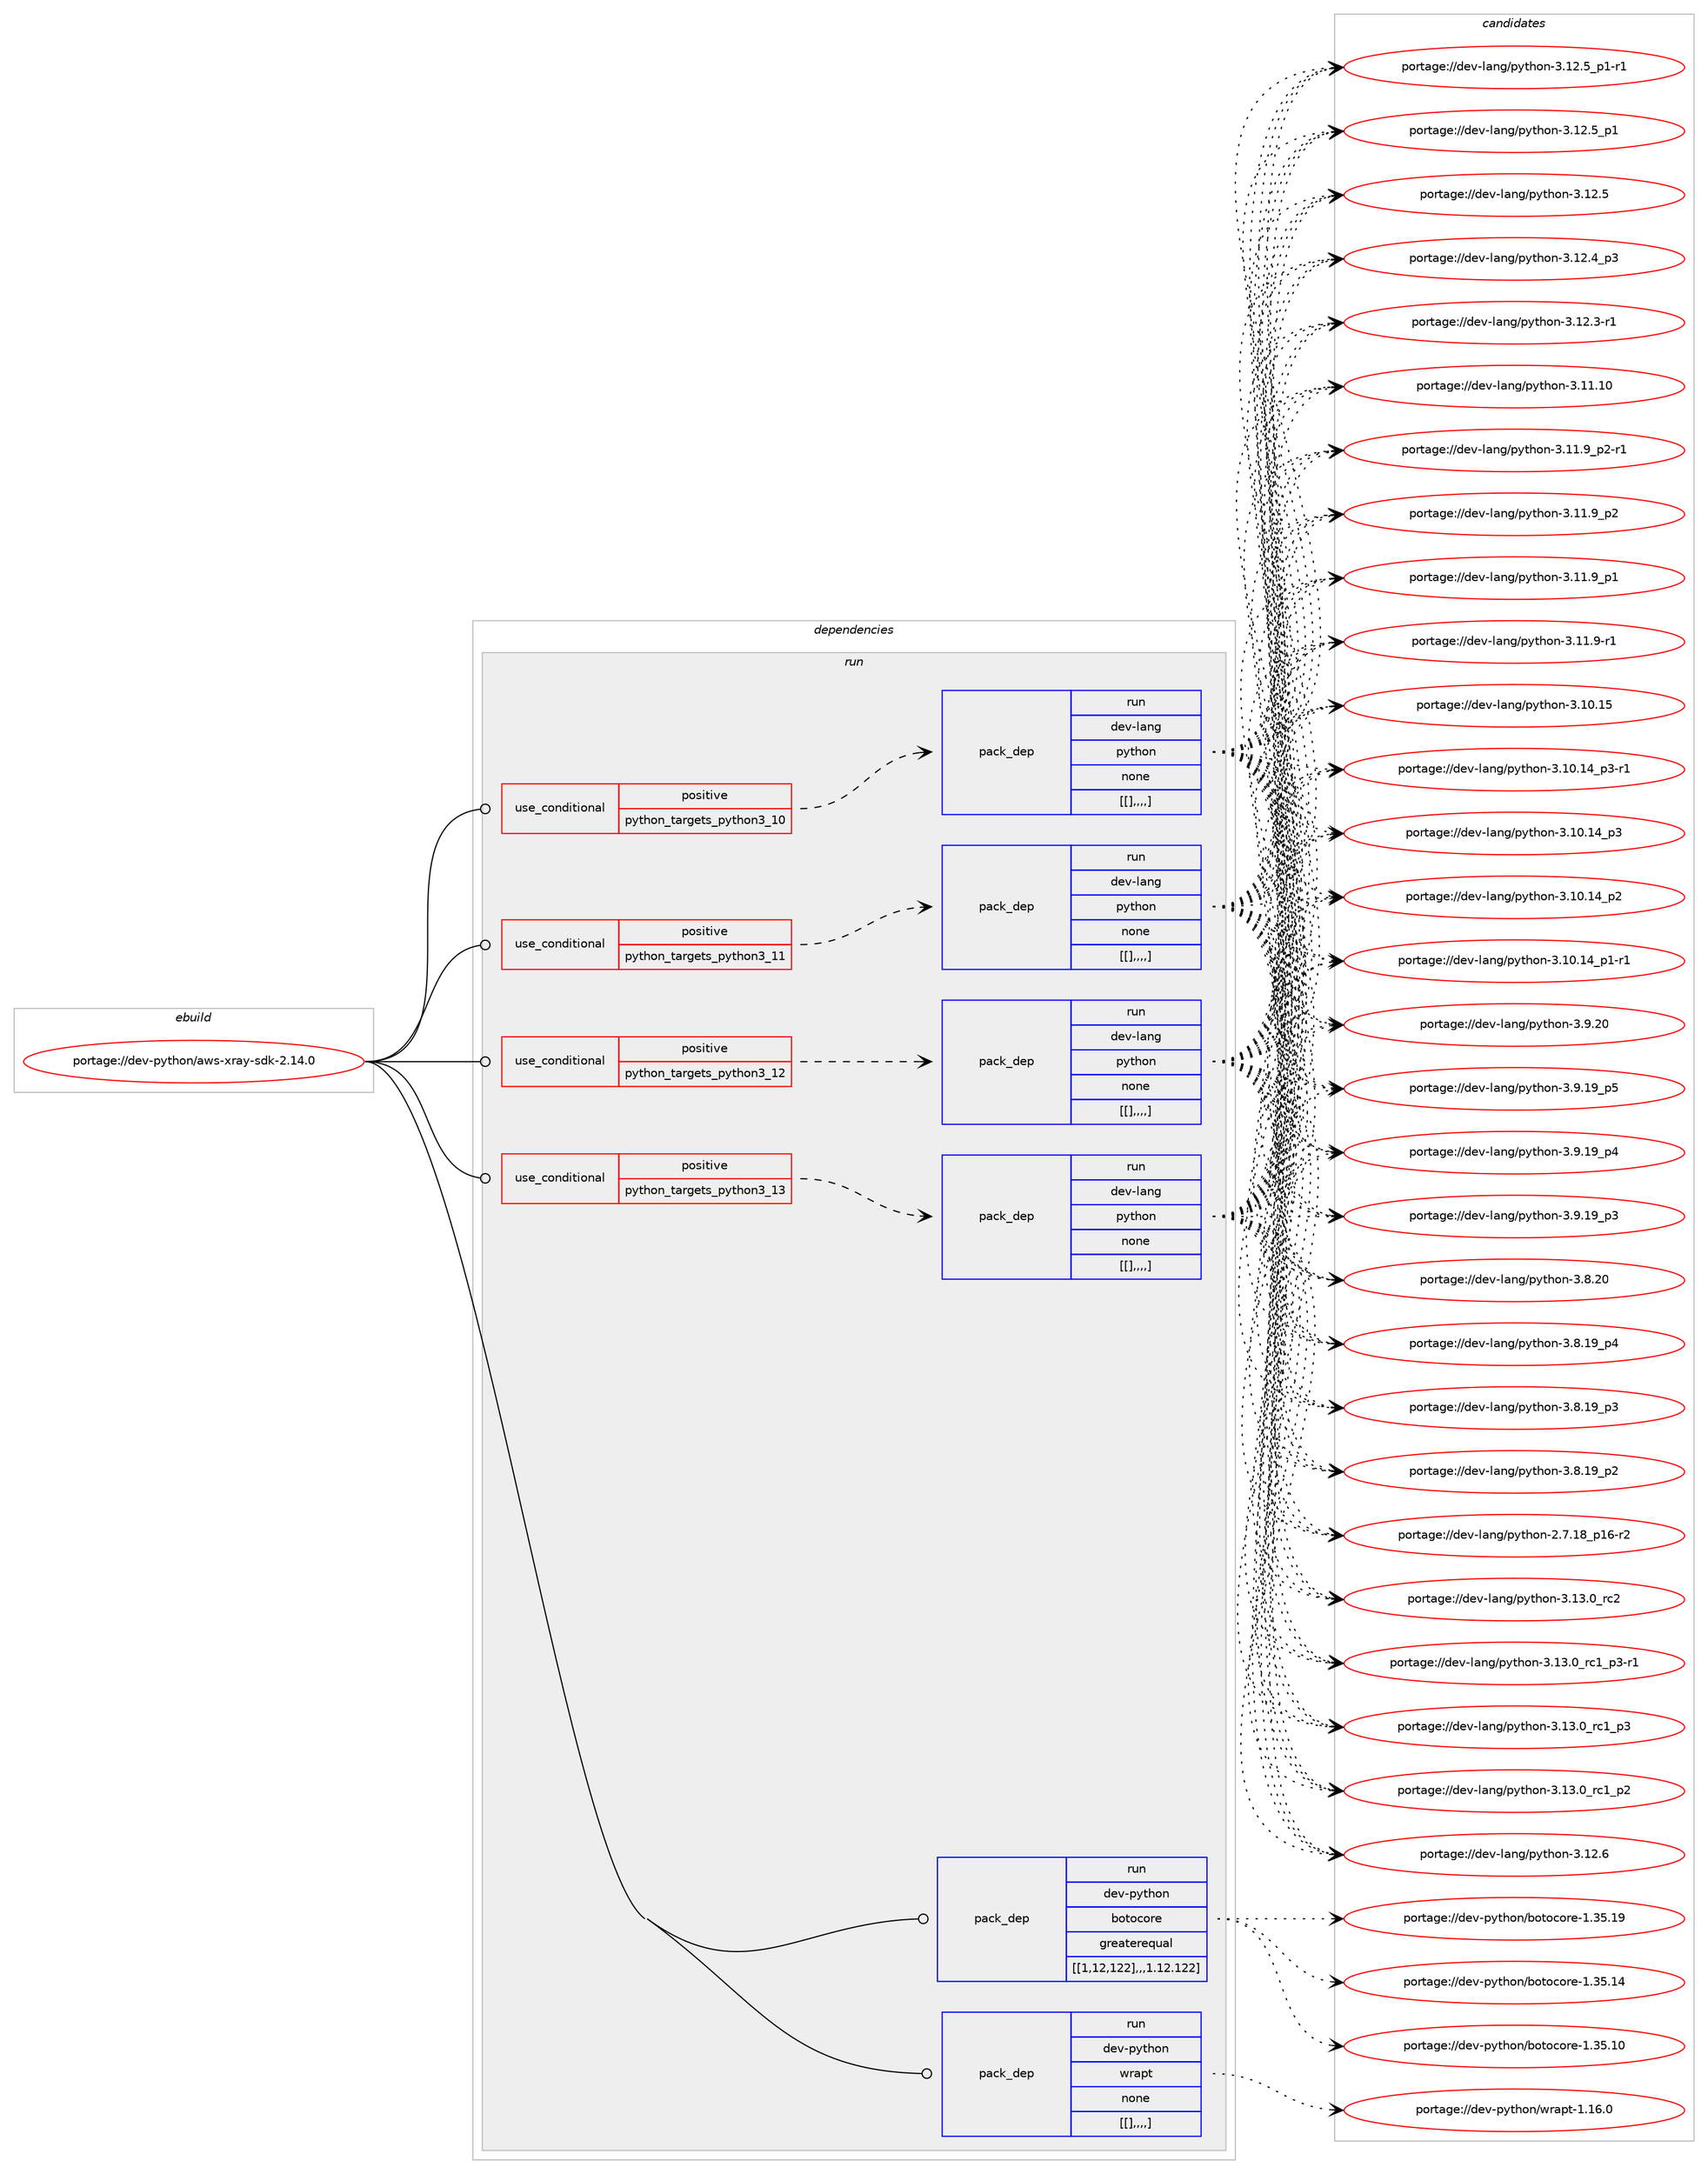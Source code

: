 digraph prolog {

# *************
# Graph options
# *************

newrank=true;
concentrate=true;
compound=true;
graph [rankdir=LR,fontname=Helvetica,fontsize=10,ranksep=1.5];#, ranksep=2.5, nodesep=0.2];
edge  [arrowhead=vee];
node  [fontname=Helvetica,fontsize=10];

# **********
# The ebuild
# **********

subgraph cluster_leftcol {
color=gray;
label=<<i>ebuild</i>>;
id [label="portage://dev-python/aws-xray-sdk-2.14.0", color=red, width=4, href="../dev-python/aws-xray-sdk-2.14.0.svg"];
}

# ****************
# The dependencies
# ****************

subgraph cluster_midcol {
color=gray;
label=<<i>dependencies</i>>;
subgraph cluster_compile {
fillcolor="#eeeeee";
style=filled;
label=<<i>compile</i>>;
}
subgraph cluster_compileandrun {
fillcolor="#eeeeee";
style=filled;
label=<<i>compile and run</i>>;
}
subgraph cluster_run {
fillcolor="#eeeeee";
style=filled;
label=<<i>run</i>>;
subgraph cond31665 {
dependency143200 [label=<<TABLE BORDER="0" CELLBORDER="1" CELLSPACING="0" CELLPADDING="4"><TR><TD ROWSPAN="3" CELLPADDING="10">use_conditional</TD></TR><TR><TD>positive</TD></TR><TR><TD>python_targets_python3_10</TD></TR></TABLE>>, shape=none, color=red];
subgraph pack110322 {
dependency143201 [label=<<TABLE BORDER="0" CELLBORDER="1" CELLSPACING="0" CELLPADDING="4" WIDTH="220"><TR><TD ROWSPAN="6" CELLPADDING="30">pack_dep</TD></TR><TR><TD WIDTH="110">run</TD></TR><TR><TD>dev-lang</TD></TR><TR><TD>python</TD></TR><TR><TD>none</TD></TR><TR><TD>[[],,,,]</TD></TR></TABLE>>, shape=none, color=blue];
}
dependency143200:e -> dependency143201:w [weight=20,style="dashed",arrowhead="vee"];
}
id:e -> dependency143200:w [weight=20,style="solid",arrowhead="odot"];
subgraph cond31666 {
dependency143202 [label=<<TABLE BORDER="0" CELLBORDER="1" CELLSPACING="0" CELLPADDING="4"><TR><TD ROWSPAN="3" CELLPADDING="10">use_conditional</TD></TR><TR><TD>positive</TD></TR><TR><TD>python_targets_python3_11</TD></TR></TABLE>>, shape=none, color=red];
subgraph pack110323 {
dependency143203 [label=<<TABLE BORDER="0" CELLBORDER="1" CELLSPACING="0" CELLPADDING="4" WIDTH="220"><TR><TD ROWSPAN="6" CELLPADDING="30">pack_dep</TD></TR><TR><TD WIDTH="110">run</TD></TR><TR><TD>dev-lang</TD></TR><TR><TD>python</TD></TR><TR><TD>none</TD></TR><TR><TD>[[],,,,]</TD></TR></TABLE>>, shape=none, color=blue];
}
dependency143202:e -> dependency143203:w [weight=20,style="dashed",arrowhead="vee"];
}
id:e -> dependency143202:w [weight=20,style="solid",arrowhead="odot"];
subgraph cond31667 {
dependency143204 [label=<<TABLE BORDER="0" CELLBORDER="1" CELLSPACING="0" CELLPADDING="4"><TR><TD ROWSPAN="3" CELLPADDING="10">use_conditional</TD></TR><TR><TD>positive</TD></TR><TR><TD>python_targets_python3_12</TD></TR></TABLE>>, shape=none, color=red];
subgraph pack110324 {
dependency143205 [label=<<TABLE BORDER="0" CELLBORDER="1" CELLSPACING="0" CELLPADDING="4" WIDTH="220"><TR><TD ROWSPAN="6" CELLPADDING="30">pack_dep</TD></TR><TR><TD WIDTH="110">run</TD></TR><TR><TD>dev-lang</TD></TR><TR><TD>python</TD></TR><TR><TD>none</TD></TR><TR><TD>[[],,,,]</TD></TR></TABLE>>, shape=none, color=blue];
}
dependency143204:e -> dependency143205:w [weight=20,style="dashed",arrowhead="vee"];
}
id:e -> dependency143204:w [weight=20,style="solid",arrowhead="odot"];
subgraph cond31668 {
dependency143206 [label=<<TABLE BORDER="0" CELLBORDER="1" CELLSPACING="0" CELLPADDING="4"><TR><TD ROWSPAN="3" CELLPADDING="10">use_conditional</TD></TR><TR><TD>positive</TD></TR><TR><TD>python_targets_python3_13</TD></TR></TABLE>>, shape=none, color=red];
subgraph pack110325 {
dependency143207 [label=<<TABLE BORDER="0" CELLBORDER="1" CELLSPACING="0" CELLPADDING="4" WIDTH="220"><TR><TD ROWSPAN="6" CELLPADDING="30">pack_dep</TD></TR><TR><TD WIDTH="110">run</TD></TR><TR><TD>dev-lang</TD></TR><TR><TD>python</TD></TR><TR><TD>none</TD></TR><TR><TD>[[],,,,]</TD></TR></TABLE>>, shape=none, color=blue];
}
dependency143206:e -> dependency143207:w [weight=20,style="dashed",arrowhead="vee"];
}
id:e -> dependency143206:w [weight=20,style="solid",arrowhead="odot"];
subgraph pack110326 {
dependency143208 [label=<<TABLE BORDER="0" CELLBORDER="1" CELLSPACING="0" CELLPADDING="4" WIDTH="220"><TR><TD ROWSPAN="6" CELLPADDING="30">pack_dep</TD></TR><TR><TD WIDTH="110">run</TD></TR><TR><TD>dev-python</TD></TR><TR><TD>botocore</TD></TR><TR><TD>greaterequal</TD></TR><TR><TD>[[1,12,122],,,1.12.122]</TD></TR></TABLE>>, shape=none, color=blue];
}
id:e -> dependency143208:w [weight=20,style="solid",arrowhead="odot"];
subgraph pack110327 {
dependency143209 [label=<<TABLE BORDER="0" CELLBORDER="1" CELLSPACING="0" CELLPADDING="4" WIDTH="220"><TR><TD ROWSPAN="6" CELLPADDING="30">pack_dep</TD></TR><TR><TD WIDTH="110">run</TD></TR><TR><TD>dev-python</TD></TR><TR><TD>wrapt</TD></TR><TR><TD>none</TD></TR><TR><TD>[[],,,,]</TD></TR></TABLE>>, shape=none, color=blue];
}
id:e -> dependency143209:w [weight=20,style="solid",arrowhead="odot"];
}
}

# **************
# The candidates
# **************

subgraph cluster_choices {
rank=same;
color=gray;
label=<<i>candidates</i>>;

subgraph choice110322 {
color=black;
nodesep=1;
choice10010111845108971101034711212111610411111045514649514648951149950 [label="portage://dev-lang/python-3.13.0_rc2", color=red, width=4,href="../dev-lang/python-3.13.0_rc2.svg"];
choice1001011184510897110103471121211161041111104551464951464895114994995112514511449 [label="portage://dev-lang/python-3.13.0_rc1_p3-r1", color=red, width=4,href="../dev-lang/python-3.13.0_rc1_p3-r1.svg"];
choice100101118451089711010347112121116104111110455146495146489511499499511251 [label="portage://dev-lang/python-3.13.0_rc1_p3", color=red, width=4,href="../dev-lang/python-3.13.0_rc1_p3.svg"];
choice100101118451089711010347112121116104111110455146495146489511499499511250 [label="portage://dev-lang/python-3.13.0_rc1_p2", color=red, width=4,href="../dev-lang/python-3.13.0_rc1_p2.svg"];
choice10010111845108971101034711212111610411111045514649504654 [label="portage://dev-lang/python-3.12.6", color=red, width=4,href="../dev-lang/python-3.12.6.svg"];
choice1001011184510897110103471121211161041111104551464950465395112494511449 [label="portage://dev-lang/python-3.12.5_p1-r1", color=red, width=4,href="../dev-lang/python-3.12.5_p1-r1.svg"];
choice100101118451089711010347112121116104111110455146495046539511249 [label="portage://dev-lang/python-3.12.5_p1", color=red, width=4,href="../dev-lang/python-3.12.5_p1.svg"];
choice10010111845108971101034711212111610411111045514649504653 [label="portage://dev-lang/python-3.12.5", color=red, width=4,href="../dev-lang/python-3.12.5.svg"];
choice100101118451089711010347112121116104111110455146495046529511251 [label="portage://dev-lang/python-3.12.4_p3", color=red, width=4,href="../dev-lang/python-3.12.4_p3.svg"];
choice100101118451089711010347112121116104111110455146495046514511449 [label="portage://dev-lang/python-3.12.3-r1", color=red, width=4,href="../dev-lang/python-3.12.3-r1.svg"];
choice1001011184510897110103471121211161041111104551464949464948 [label="portage://dev-lang/python-3.11.10", color=red, width=4,href="../dev-lang/python-3.11.10.svg"];
choice1001011184510897110103471121211161041111104551464949465795112504511449 [label="portage://dev-lang/python-3.11.9_p2-r1", color=red, width=4,href="../dev-lang/python-3.11.9_p2-r1.svg"];
choice100101118451089711010347112121116104111110455146494946579511250 [label="portage://dev-lang/python-3.11.9_p2", color=red, width=4,href="../dev-lang/python-3.11.9_p2.svg"];
choice100101118451089711010347112121116104111110455146494946579511249 [label="portage://dev-lang/python-3.11.9_p1", color=red, width=4,href="../dev-lang/python-3.11.9_p1.svg"];
choice100101118451089711010347112121116104111110455146494946574511449 [label="portage://dev-lang/python-3.11.9-r1", color=red, width=4,href="../dev-lang/python-3.11.9-r1.svg"];
choice1001011184510897110103471121211161041111104551464948464953 [label="portage://dev-lang/python-3.10.15", color=red, width=4,href="../dev-lang/python-3.10.15.svg"];
choice100101118451089711010347112121116104111110455146494846495295112514511449 [label="portage://dev-lang/python-3.10.14_p3-r1", color=red, width=4,href="../dev-lang/python-3.10.14_p3-r1.svg"];
choice10010111845108971101034711212111610411111045514649484649529511251 [label="portage://dev-lang/python-3.10.14_p3", color=red, width=4,href="../dev-lang/python-3.10.14_p3.svg"];
choice10010111845108971101034711212111610411111045514649484649529511250 [label="portage://dev-lang/python-3.10.14_p2", color=red, width=4,href="../dev-lang/python-3.10.14_p2.svg"];
choice100101118451089711010347112121116104111110455146494846495295112494511449 [label="portage://dev-lang/python-3.10.14_p1-r1", color=red, width=4,href="../dev-lang/python-3.10.14_p1-r1.svg"];
choice10010111845108971101034711212111610411111045514657465048 [label="portage://dev-lang/python-3.9.20", color=red, width=4,href="../dev-lang/python-3.9.20.svg"];
choice100101118451089711010347112121116104111110455146574649579511253 [label="portage://dev-lang/python-3.9.19_p5", color=red, width=4,href="../dev-lang/python-3.9.19_p5.svg"];
choice100101118451089711010347112121116104111110455146574649579511252 [label="portage://dev-lang/python-3.9.19_p4", color=red, width=4,href="../dev-lang/python-3.9.19_p4.svg"];
choice100101118451089711010347112121116104111110455146574649579511251 [label="portage://dev-lang/python-3.9.19_p3", color=red, width=4,href="../dev-lang/python-3.9.19_p3.svg"];
choice10010111845108971101034711212111610411111045514656465048 [label="portage://dev-lang/python-3.8.20", color=red, width=4,href="../dev-lang/python-3.8.20.svg"];
choice100101118451089711010347112121116104111110455146564649579511252 [label="portage://dev-lang/python-3.8.19_p4", color=red, width=4,href="../dev-lang/python-3.8.19_p4.svg"];
choice100101118451089711010347112121116104111110455146564649579511251 [label="portage://dev-lang/python-3.8.19_p3", color=red, width=4,href="../dev-lang/python-3.8.19_p3.svg"];
choice100101118451089711010347112121116104111110455146564649579511250 [label="portage://dev-lang/python-3.8.19_p2", color=red, width=4,href="../dev-lang/python-3.8.19_p2.svg"];
choice100101118451089711010347112121116104111110455046554649569511249544511450 [label="portage://dev-lang/python-2.7.18_p16-r2", color=red, width=4,href="../dev-lang/python-2.7.18_p16-r2.svg"];
dependency143201:e -> choice10010111845108971101034711212111610411111045514649514648951149950:w [style=dotted,weight="100"];
dependency143201:e -> choice1001011184510897110103471121211161041111104551464951464895114994995112514511449:w [style=dotted,weight="100"];
dependency143201:e -> choice100101118451089711010347112121116104111110455146495146489511499499511251:w [style=dotted,weight="100"];
dependency143201:e -> choice100101118451089711010347112121116104111110455146495146489511499499511250:w [style=dotted,weight="100"];
dependency143201:e -> choice10010111845108971101034711212111610411111045514649504654:w [style=dotted,weight="100"];
dependency143201:e -> choice1001011184510897110103471121211161041111104551464950465395112494511449:w [style=dotted,weight="100"];
dependency143201:e -> choice100101118451089711010347112121116104111110455146495046539511249:w [style=dotted,weight="100"];
dependency143201:e -> choice10010111845108971101034711212111610411111045514649504653:w [style=dotted,weight="100"];
dependency143201:e -> choice100101118451089711010347112121116104111110455146495046529511251:w [style=dotted,weight="100"];
dependency143201:e -> choice100101118451089711010347112121116104111110455146495046514511449:w [style=dotted,weight="100"];
dependency143201:e -> choice1001011184510897110103471121211161041111104551464949464948:w [style=dotted,weight="100"];
dependency143201:e -> choice1001011184510897110103471121211161041111104551464949465795112504511449:w [style=dotted,weight="100"];
dependency143201:e -> choice100101118451089711010347112121116104111110455146494946579511250:w [style=dotted,weight="100"];
dependency143201:e -> choice100101118451089711010347112121116104111110455146494946579511249:w [style=dotted,weight="100"];
dependency143201:e -> choice100101118451089711010347112121116104111110455146494946574511449:w [style=dotted,weight="100"];
dependency143201:e -> choice1001011184510897110103471121211161041111104551464948464953:w [style=dotted,weight="100"];
dependency143201:e -> choice100101118451089711010347112121116104111110455146494846495295112514511449:w [style=dotted,weight="100"];
dependency143201:e -> choice10010111845108971101034711212111610411111045514649484649529511251:w [style=dotted,weight="100"];
dependency143201:e -> choice10010111845108971101034711212111610411111045514649484649529511250:w [style=dotted,weight="100"];
dependency143201:e -> choice100101118451089711010347112121116104111110455146494846495295112494511449:w [style=dotted,weight="100"];
dependency143201:e -> choice10010111845108971101034711212111610411111045514657465048:w [style=dotted,weight="100"];
dependency143201:e -> choice100101118451089711010347112121116104111110455146574649579511253:w [style=dotted,weight="100"];
dependency143201:e -> choice100101118451089711010347112121116104111110455146574649579511252:w [style=dotted,weight="100"];
dependency143201:e -> choice100101118451089711010347112121116104111110455146574649579511251:w [style=dotted,weight="100"];
dependency143201:e -> choice10010111845108971101034711212111610411111045514656465048:w [style=dotted,weight="100"];
dependency143201:e -> choice100101118451089711010347112121116104111110455146564649579511252:w [style=dotted,weight="100"];
dependency143201:e -> choice100101118451089711010347112121116104111110455146564649579511251:w [style=dotted,weight="100"];
dependency143201:e -> choice100101118451089711010347112121116104111110455146564649579511250:w [style=dotted,weight="100"];
dependency143201:e -> choice100101118451089711010347112121116104111110455046554649569511249544511450:w [style=dotted,weight="100"];
}
subgraph choice110323 {
color=black;
nodesep=1;
choice10010111845108971101034711212111610411111045514649514648951149950 [label="portage://dev-lang/python-3.13.0_rc2", color=red, width=4,href="../dev-lang/python-3.13.0_rc2.svg"];
choice1001011184510897110103471121211161041111104551464951464895114994995112514511449 [label="portage://dev-lang/python-3.13.0_rc1_p3-r1", color=red, width=4,href="../dev-lang/python-3.13.0_rc1_p3-r1.svg"];
choice100101118451089711010347112121116104111110455146495146489511499499511251 [label="portage://dev-lang/python-3.13.0_rc1_p3", color=red, width=4,href="../dev-lang/python-3.13.0_rc1_p3.svg"];
choice100101118451089711010347112121116104111110455146495146489511499499511250 [label="portage://dev-lang/python-3.13.0_rc1_p2", color=red, width=4,href="../dev-lang/python-3.13.0_rc1_p2.svg"];
choice10010111845108971101034711212111610411111045514649504654 [label="portage://dev-lang/python-3.12.6", color=red, width=4,href="../dev-lang/python-3.12.6.svg"];
choice1001011184510897110103471121211161041111104551464950465395112494511449 [label="portage://dev-lang/python-3.12.5_p1-r1", color=red, width=4,href="../dev-lang/python-3.12.5_p1-r1.svg"];
choice100101118451089711010347112121116104111110455146495046539511249 [label="portage://dev-lang/python-3.12.5_p1", color=red, width=4,href="../dev-lang/python-3.12.5_p1.svg"];
choice10010111845108971101034711212111610411111045514649504653 [label="portage://dev-lang/python-3.12.5", color=red, width=4,href="../dev-lang/python-3.12.5.svg"];
choice100101118451089711010347112121116104111110455146495046529511251 [label="portage://dev-lang/python-3.12.4_p3", color=red, width=4,href="../dev-lang/python-3.12.4_p3.svg"];
choice100101118451089711010347112121116104111110455146495046514511449 [label="portage://dev-lang/python-3.12.3-r1", color=red, width=4,href="../dev-lang/python-3.12.3-r1.svg"];
choice1001011184510897110103471121211161041111104551464949464948 [label="portage://dev-lang/python-3.11.10", color=red, width=4,href="../dev-lang/python-3.11.10.svg"];
choice1001011184510897110103471121211161041111104551464949465795112504511449 [label="portage://dev-lang/python-3.11.9_p2-r1", color=red, width=4,href="../dev-lang/python-3.11.9_p2-r1.svg"];
choice100101118451089711010347112121116104111110455146494946579511250 [label="portage://dev-lang/python-3.11.9_p2", color=red, width=4,href="../dev-lang/python-3.11.9_p2.svg"];
choice100101118451089711010347112121116104111110455146494946579511249 [label="portage://dev-lang/python-3.11.9_p1", color=red, width=4,href="../dev-lang/python-3.11.9_p1.svg"];
choice100101118451089711010347112121116104111110455146494946574511449 [label="portage://dev-lang/python-3.11.9-r1", color=red, width=4,href="../dev-lang/python-3.11.9-r1.svg"];
choice1001011184510897110103471121211161041111104551464948464953 [label="portage://dev-lang/python-3.10.15", color=red, width=4,href="../dev-lang/python-3.10.15.svg"];
choice100101118451089711010347112121116104111110455146494846495295112514511449 [label="portage://dev-lang/python-3.10.14_p3-r1", color=red, width=4,href="../dev-lang/python-3.10.14_p3-r1.svg"];
choice10010111845108971101034711212111610411111045514649484649529511251 [label="portage://dev-lang/python-3.10.14_p3", color=red, width=4,href="../dev-lang/python-3.10.14_p3.svg"];
choice10010111845108971101034711212111610411111045514649484649529511250 [label="portage://dev-lang/python-3.10.14_p2", color=red, width=4,href="../dev-lang/python-3.10.14_p2.svg"];
choice100101118451089711010347112121116104111110455146494846495295112494511449 [label="portage://dev-lang/python-3.10.14_p1-r1", color=red, width=4,href="../dev-lang/python-3.10.14_p1-r1.svg"];
choice10010111845108971101034711212111610411111045514657465048 [label="portage://dev-lang/python-3.9.20", color=red, width=4,href="../dev-lang/python-3.9.20.svg"];
choice100101118451089711010347112121116104111110455146574649579511253 [label="portage://dev-lang/python-3.9.19_p5", color=red, width=4,href="../dev-lang/python-3.9.19_p5.svg"];
choice100101118451089711010347112121116104111110455146574649579511252 [label="portage://dev-lang/python-3.9.19_p4", color=red, width=4,href="../dev-lang/python-3.9.19_p4.svg"];
choice100101118451089711010347112121116104111110455146574649579511251 [label="portage://dev-lang/python-3.9.19_p3", color=red, width=4,href="../dev-lang/python-3.9.19_p3.svg"];
choice10010111845108971101034711212111610411111045514656465048 [label="portage://dev-lang/python-3.8.20", color=red, width=4,href="../dev-lang/python-3.8.20.svg"];
choice100101118451089711010347112121116104111110455146564649579511252 [label="portage://dev-lang/python-3.8.19_p4", color=red, width=4,href="../dev-lang/python-3.8.19_p4.svg"];
choice100101118451089711010347112121116104111110455146564649579511251 [label="portage://dev-lang/python-3.8.19_p3", color=red, width=4,href="../dev-lang/python-3.8.19_p3.svg"];
choice100101118451089711010347112121116104111110455146564649579511250 [label="portage://dev-lang/python-3.8.19_p2", color=red, width=4,href="../dev-lang/python-3.8.19_p2.svg"];
choice100101118451089711010347112121116104111110455046554649569511249544511450 [label="portage://dev-lang/python-2.7.18_p16-r2", color=red, width=4,href="../dev-lang/python-2.7.18_p16-r2.svg"];
dependency143203:e -> choice10010111845108971101034711212111610411111045514649514648951149950:w [style=dotted,weight="100"];
dependency143203:e -> choice1001011184510897110103471121211161041111104551464951464895114994995112514511449:w [style=dotted,weight="100"];
dependency143203:e -> choice100101118451089711010347112121116104111110455146495146489511499499511251:w [style=dotted,weight="100"];
dependency143203:e -> choice100101118451089711010347112121116104111110455146495146489511499499511250:w [style=dotted,weight="100"];
dependency143203:e -> choice10010111845108971101034711212111610411111045514649504654:w [style=dotted,weight="100"];
dependency143203:e -> choice1001011184510897110103471121211161041111104551464950465395112494511449:w [style=dotted,weight="100"];
dependency143203:e -> choice100101118451089711010347112121116104111110455146495046539511249:w [style=dotted,weight="100"];
dependency143203:e -> choice10010111845108971101034711212111610411111045514649504653:w [style=dotted,weight="100"];
dependency143203:e -> choice100101118451089711010347112121116104111110455146495046529511251:w [style=dotted,weight="100"];
dependency143203:e -> choice100101118451089711010347112121116104111110455146495046514511449:w [style=dotted,weight="100"];
dependency143203:e -> choice1001011184510897110103471121211161041111104551464949464948:w [style=dotted,weight="100"];
dependency143203:e -> choice1001011184510897110103471121211161041111104551464949465795112504511449:w [style=dotted,weight="100"];
dependency143203:e -> choice100101118451089711010347112121116104111110455146494946579511250:w [style=dotted,weight="100"];
dependency143203:e -> choice100101118451089711010347112121116104111110455146494946579511249:w [style=dotted,weight="100"];
dependency143203:e -> choice100101118451089711010347112121116104111110455146494946574511449:w [style=dotted,weight="100"];
dependency143203:e -> choice1001011184510897110103471121211161041111104551464948464953:w [style=dotted,weight="100"];
dependency143203:e -> choice100101118451089711010347112121116104111110455146494846495295112514511449:w [style=dotted,weight="100"];
dependency143203:e -> choice10010111845108971101034711212111610411111045514649484649529511251:w [style=dotted,weight="100"];
dependency143203:e -> choice10010111845108971101034711212111610411111045514649484649529511250:w [style=dotted,weight="100"];
dependency143203:e -> choice100101118451089711010347112121116104111110455146494846495295112494511449:w [style=dotted,weight="100"];
dependency143203:e -> choice10010111845108971101034711212111610411111045514657465048:w [style=dotted,weight="100"];
dependency143203:e -> choice100101118451089711010347112121116104111110455146574649579511253:w [style=dotted,weight="100"];
dependency143203:e -> choice100101118451089711010347112121116104111110455146574649579511252:w [style=dotted,weight="100"];
dependency143203:e -> choice100101118451089711010347112121116104111110455146574649579511251:w [style=dotted,weight="100"];
dependency143203:e -> choice10010111845108971101034711212111610411111045514656465048:w [style=dotted,weight="100"];
dependency143203:e -> choice100101118451089711010347112121116104111110455146564649579511252:w [style=dotted,weight="100"];
dependency143203:e -> choice100101118451089711010347112121116104111110455146564649579511251:w [style=dotted,weight="100"];
dependency143203:e -> choice100101118451089711010347112121116104111110455146564649579511250:w [style=dotted,weight="100"];
dependency143203:e -> choice100101118451089711010347112121116104111110455046554649569511249544511450:w [style=dotted,weight="100"];
}
subgraph choice110324 {
color=black;
nodesep=1;
choice10010111845108971101034711212111610411111045514649514648951149950 [label="portage://dev-lang/python-3.13.0_rc2", color=red, width=4,href="../dev-lang/python-3.13.0_rc2.svg"];
choice1001011184510897110103471121211161041111104551464951464895114994995112514511449 [label="portage://dev-lang/python-3.13.0_rc1_p3-r1", color=red, width=4,href="../dev-lang/python-3.13.0_rc1_p3-r1.svg"];
choice100101118451089711010347112121116104111110455146495146489511499499511251 [label="portage://dev-lang/python-3.13.0_rc1_p3", color=red, width=4,href="../dev-lang/python-3.13.0_rc1_p3.svg"];
choice100101118451089711010347112121116104111110455146495146489511499499511250 [label="portage://dev-lang/python-3.13.0_rc1_p2", color=red, width=4,href="../dev-lang/python-3.13.0_rc1_p2.svg"];
choice10010111845108971101034711212111610411111045514649504654 [label="portage://dev-lang/python-3.12.6", color=red, width=4,href="../dev-lang/python-3.12.6.svg"];
choice1001011184510897110103471121211161041111104551464950465395112494511449 [label="portage://dev-lang/python-3.12.5_p1-r1", color=red, width=4,href="../dev-lang/python-3.12.5_p1-r1.svg"];
choice100101118451089711010347112121116104111110455146495046539511249 [label="portage://dev-lang/python-3.12.5_p1", color=red, width=4,href="../dev-lang/python-3.12.5_p1.svg"];
choice10010111845108971101034711212111610411111045514649504653 [label="portage://dev-lang/python-3.12.5", color=red, width=4,href="../dev-lang/python-3.12.5.svg"];
choice100101118451089711010347112121116104111110455146495046529511251 [label="portage://dev-lang/python-3.12.4_p3", color=red, width=4,href="../dev-lang/python-3.12.4_p3.svg"];
choice100101118451089711010347112121116104111110455146495046514511449 [label="portage://dev-lang/python-3.12.3-r1", color=red, width=4,href="../dev-lang/python-3.12.3-r1.svg"];
choice1001011184510897110103471121211161041111104551464949464948 [label="portage://dev-lang/python-3.11.10", color=red, width=4,href="../dev-lang/python-3.11.10.svg"];
choice1001011184510897110103471121211161041111104551464949465795112504511449 [label="portage://dev-lang/python-3.11.9_p2-r1", color=red, width=4,href="../dev-lang/python-3.11.9_p2-r1.svg"];
choice100101118451089711010347112121116104111110455146494946579511250 [label="portage://dev-lang/python-3.11.9_p2", color=red, width=4,href="../dev-lang/python-3.11.9_p2.svg"];
choice100101118451089711010347112121116104111110455146494946579511249 [label="portage://dev-lang/python-3.11.9_p1", color=red, width=4,href="../dev-lang/python-3.11.9_p1.svg"];
choice100101118451089711010347112121116104111110455146494946574511449 [label="portage://dev-lang/python-3.11.9-r1", color=red, width=4,href="../dev-lang/python-3.11.9-r1.svg"];
choice1001011184510897110103471121211161041111104551464948464953 [label="portage://dev-lang/python-3.10.15", color=red, width=4,href="../dev-lang/python-3.10.15.svg"];
choice100101118451089711010347112121116104111110455146494846495295112514511449 [label="portage://dev-lang/python-3.10.14_p3-r1", color=red, width=4,href="../dev-lang/python-3.10.14_p3-r1.svg"];
choice10010111845108971101034711212111610411111045514649484649529511251 [label="portage://dev-lang/python-3.10.14_p3", color=red, width=4,href="../dev-lang/python-3.10.14_p3.svg"];
choice10010111845108971101034711212111610411111045514649484649529511250 [label="portage://dev-lang/python-3.10.14_p2", color=red, width=4,href="../dev-lang/python-3.10.14_p2.svg"];
choice100101118451089711010347112121116104111110455146494846495295112494511449 [label="portage://dev-lang/python-3.10.14_p1-r1", color=red, width=4,href="../dev-lang/python-3.10.14_p1-r1.svg"];
choice10010111845108971101034711212111610411111045514657465048 [label="portage://dev-lang/python-3.9.20", color=red, width=4,href="../dev-lang/python-3.9.20.svg"];
choice100101118451089711010347112121116104111110455146574649579511253 [label="portage://dev-lang/python-3.9.19_p5", color=red, width=4,href="../dev-lang/python-3.9.19_p5.svg"];
choice100101118451089711010347112121116104111110455146574649579511252 [label="portage://dev-lang/python-3.9.19_p4", color=red, width=4,href="../dev-lang/python-3.9.19_p4.svg"];
choice100101118451089711010347112121116104111110455146574649579511251 [label="portage://dev-lang/python-3.9.19_p3", color=red, width=4,href="../dev-lang/python-3.9.19_p3.svg"];
choice10010111845108971101034711212111610411111045514656465048 [label="portage://dev-lang/python-3.8.20", color=red, width=4,href="../dev-lang/python-3.8.20.svg"];
choice100101118451089711010347112121116104111110455146564649579511252 [label="portage://dev-lang/python-3.8.19_p4", color=red, width=4,href="../dev-lang/python-3.8.19_p4.svg"];
choice100101118451089711010347112121116104111110455146564649579511251 [label="portage://dev-lang/python-3.8.19_p3", color=red, width=4,href="../dev-lang/python-3.8.19_p3.svg"];
choice100101118451089711010347112121116104111110455146564649579511250 [label="portage://dev-lang/python-3.8.19_p2", color=red, width=4,href="../dev-lang/python-3.8.19_p2.svg"];
choice100101118451089711010347112121116104111110455046554649569511249544511450 [label="portage://dev-lang/python-2.7.18_p16-r2", color=red, width=4,href="../dev-lang/python-2.7.18_p16-r2.svg"];
dependency143205:e -> choice10010111845108971101034711212111610411111045514649514648951149950:w [style=dotted,weight="100"];
dependency143205:e -> choice1001011184510897110103471121211161041111104551464951464895114994995112514511449:w [style=dotted,weight="100"];
dependency143205:e -> choice100101118451089711010347112121116104111110455146495146489511499499511251:w [style=dotted,weight="100"];
dependency143205:e -> choice100101118451089711010347112121116104111110455146495146489511499499511250:w [style=dotted,weight="100"];
dependency143205:e -> choice10010111845108971101034711212111610411111045514649504654:w [style=dotted,weight="100"];
dependency143205:e -> choice1001011184510897110103471121211161041111104551464950465395112494511449:w [style=dotted,weight="100"];
dependency143205:e -> choice100101118451089711010347112121116104111110455146495046539511249:w [style=dotted,weight="100"];
dependency143205:e -> choice10010111845108971101034711212111610411111045514649504653:w [style=dotted,weight="100"];
dependency143205:e -> choice100101118451089711010347112121116104111110455146495046529511251:w [style=dotted,weight="100"];
dependency143205:e -> choice100101118451089711010347112121116104111110455146495046514511449:w [style=dotted,weight="100"];
dependency143205:e -> choice1001011184510897110103471121211161041111104551464949464948:w [style=dotted,weight="100"];
dependency143205:e -> choice1001011184510897110103471121211161041111104551464949465795112504511449:w [style=dotted,weight="100"];
dependency143205:e -> choice100101118451089711010347112121116104111110455146494946579511250:w [style=dotted,weight="100"];
dependency143205:e -> choice100101118451089711010347112121116104111110455146494946579511249:w [style=dotted,weight="100"];
dependency143205:e -> choice100101118451089711010347112121116104111110455146494946574511449:w [style=dotted,weight="100"];
dependency143205:e -> choice1001011184510897110103471121211161041111104551464948464953:w [style=dotted,weight="100"];
dependency143205:e -> choice100101118451089711010347112121116104111110455146494846495295112514511449:w [style=dotted,weight="100"];
dependency143205:e -> choice10010111845108971101034711212111610411111045514649484649529511251:w [style=dotted,weight="100"];
dependency143205:e -> choice10010111845108971101034711212111610411111045514649484649529511250:w [style=dotted,weight="100"];
dependency143205:e -> choice100101118451089711010347112121116104111110455146494846495295112494511449:w [style=dotted,weight="100"];
dependency143205:e -> choice10010111845108971101034711212111610411111045514657465048:w [style=dotted,weight="100"];
dependency143205:e -> choice100101118451089711010347112121116104111110455146574649579511253:w [style=dotted,weight="100"];
dependency143205:e -> choice100101118451089711010347112121116104111110455146574649579511252:w [style=dotted,weight="100"];
dependency143205:e -> choice100101118451089711010347112121116104111110455146574649579511251:w [style=dotted,weight="100"];
dependency143205:e -> choice10010111845108971101034711212111610411111045514656465048:w [style=dotted,weight="100"];
dependency143205:e -> choice100101118451089711010347112121116104111110455146564649579511252:w [style=dotted,weight="100"];
dependency143205:e -> choice100101118451089711010347112121116104111110455146564649579511251:w [style=dotted,weight="100"];
dependency143205:e -> choice100101118451089711010347112121116104111110455146564649579511250:w [style=dotted,weight="100"];
dependency143205:e -> choice100101118451089711010347112121116104111110455046554649569511249544511450:w [style=dotted,weight="100"];
}
subgraph choice110325 {
color=black;
nodesep=1;
choice10010111845108971101034711212111610411111045514649514648951149950 [label="portage://dev-lang/python-3.13.0_rc2", color=red, width=4,href="../dev-lang/python-3.13.0_rc2.svg"];
choice1001011184510897110103471121211161041111104551464951464895114994995112514511449 [label="portage://dev-lang/python-3.13.0_rc1_p3-r1", color=red, width=4,href="../dev-lang/python-3.13.0_rc1_p3-r1.svg"];
choice100101118451089711010347112121116104111110455146495146489511499499511251 [label="portage://dev-lang/python-3.13.0_rc1_p3", color=red, width=4,href="../dev-lang/python-3.13.0_rc1_p3.svg"];
choice100101118451089711010347112121116104111110455146495146489511499499511250 [label="portage://dev-lang/python-3.13.0_rc1_p2", color=red, width=4,href="../dev-lang/python-3.13.0_rc1_p2.svg"];
choice10010111845108971101034711212111610411111045514649504654 [label="portage://dev-lang/python-3.12.6", color=red, width=4,href="../dev-lang/python-3.12.6.svg"];
choice1001011184510897110103471121211161041111104551464950465395112494511449 [label="portage://dev-lang/python-3.12.5_p1-r1", color=red, width=4,href="../dev-lang/python-3.12.5_p1-r1.svg"];
choice100101118451089711010347112121116104111110455146495046539511249 [label="portage://dev-lang/python-3.12.5_p1", color=red, width=4,href="../dev-lang/python-3.12.5_p1.svg"];
choice10010111845108971101034711212111610411111045514649504653 [label="portage://dev-lang/python-3.12.5", color=red, width=4,href="../dev-lang/python-3.12.5.svg"];
choice100101118451089711010347112121116104111110455146495046529511251 [label="portage://dev-lang/python-3.12.4_p3", color=red, width=4,href="../dev-lang/python-3.12.4_p3.svg"];
choice100101118451089711010347112121116104111110455146495046514511449 [label="portage://dev-lang/python-3.12.3-r1", color=red, width=4,href="../dev-lang/python-3.12.3-r1.svg"];
choice1001011184510897110103471121211161041111104551464949464948 [label="portage://dev-lang/python-3.11.10", color=red, width=4,href="../dev-lang/python-3.11.10.svg"];
choice1001011184510897110103471121211161041111104551464949465795112504511449 [label="portage://dev-lang/python-3.11.9_p2-r1", color=red, width=4,href="../dev-lang/python-3.11.9_p2-r1.svg"];
choice100101118451089711010347112121116104111110455146494946579511250 [label="portage://dev-lang/python-3.11.9_p2", color=red, width=4,href="../dev-lang/python-3.11.9_p2.svg"];
choice100101118451089711010347112121116104111110455146494946579511249 [label="portage://dev-lang/python-3.11.9_p1", color=red, width=4,href="../dev-lang/python-3.11.9_p1.svg"];
choice100101118451089711010347112121116104111110455146494946574511449 [label="portage://dev-lang/python-3.11.9-r1", color=red, width=4,href="../dev-lang/python-3.11.9-r1.svg"];
choice1001011184510897110103471121211161041111104551464948464953 [label="portage://dev-lang/python-3.10.15", color=red, width=4,href="../dev-lang/python-3.10.15.svg"];
choice100101118451089711010347112121116104111110455146494846495295112514511449 [label="portage://dev-lang/python-3.10.14_p3-r1", color=red, width=4,href="../dev-lang/python-3.10.14_p3-r1.svg"];
choice10010111845108971101034711212111610411111045514649484649529511251 [label="portage://dev-lang/python-3.10.14_p3", color=red, width=4,href="../dev-lang/python-3.10.14_p3.svg"];
choice10010111845108971101034711212111610411111045514649484649529511250 [label="portage://dev-lang/python-3.10.14_p2", color=red, width=4,href="../dev-lang/python-3.10.14_p2.svg"];
choice100101118451089711010347112121116104111110455146494846495295112494511449 [label="portage://dev-lang/python-3.10.14_p1-r1", color=red, width=4,href="../dev-lang/python-3.10.14_p1-r1.svg"];
choice10010111845108971101034711212111610411111045514657465048 [label="portage://dev-lang/python-3.9.20", color=red, width=4,href="../dev-lang/python-3.9.20.svg"];
choice100101118451089711010347112121116104111110455146574649579511253 [label="portage://dev-lang/python-3.9.19_p5", color=red, width=4,href="../dev-lang/python-3.9.19_p5.svg"];
choice100101118451089711010347112121116104111110455146574649579511252 [label="portage://dev-lang/python-3.9.19_p4", color=red, width=4,href="../dev-lang/python-3.9.19_p4.svg"];
choice100101118451089711010347112121116104111110455146574649579511251 [label="portage://dev-lang/python-3.9.19_p3", color=red, width=4,href="../dev-lang/python-3.9.19_p3.svg"];
choice10010111845108971101034711212111610411111045514656465048 [label="portage://dev-lang/python-3.8.20", color=red, width=4,href="../dev-lang/python-3.8.20.svg"];
choice100101118451089711010347112121116104111110455146564649579511252 [label="portage://dev-lang/python-3.8.19_p4", color=red, width=4,href="../dev-lang/python-3.8.19_p4.svg"];
choice100101118451089711010347112121116104111110455146564649579511251 [label="portage://dev-lang/python-3.8.19_p3", color=red, width=4,href="../dev-lang/python-3.8.19_p3.svg"];
choice100101118451089711010347112121116104111110455146564649579511250 [label="portage://dev-lang/python-3.8.19_p2", color=red, width=4,href="../dev-lang/python-3.8.19_p2.svg"];
choice100101118451089711010347112121116104111110455046554649569511249544511450 [label="portage://dev-lang/python-2.7.18_p16-r2", color=red, width=4,href="../dev-lang/python-2.7.18_p16-r2.svg"];
dependency143207:e -> choice10010111845108971101034711212111610411111045514649514648951149950:w [style=dotted,weight="100"];
dependency143207:e -> choice1001011184510897110103471121211161041111104551464951464895114994995112514511449:w [style=dotted,weight="100"];
dependency143207:e -> choice100101118451089711010347112121116104111110455146495146489511499499511251:w [style=dotted,weight="100"];
dependency143207:e -> choice100101118451089711010347112121116104111110455146495146489511499499511250:w [style=dotted,weight="100"];
dependency143207:e -> choice10010111845108971101034711212111610411111045514649504654:w [style=dotted,weight="100"];
dependency143207:e -> choice1001011184510897110103471121211161041111104551464950465395112494511449:w [style=dotted,weight="100"];
dependency143207:e -> choice100101118451089711010347112121116104111110455146495046539511249:w [style=dotted,weight="100"];
dependency143207:e -> choice10010111845108971101034711212111610411111045514649504653:w [style=dotted,weight="100"];
dependency143207:e -> choice100101118451089711010347112121116104111110455146495046529511251:w [style=dotted,weight="100"];
dependency143207:e -> choice100101118451089711010347112121116104111110455146495046514511449:w [style=dotted,weight="100"];
dependency143207:e -> choice1001011184510897110103471121211161041111104551464949464948:w [style=dotted,weight="100"];
dependency143207:e -> choice1001011184510897110103471121211161041111104551464949465795112504511449:w [style=dotted,weight="100"];
dependency143207:e -> choice100101118451089711010347112121116104111110455146494946579511250:w [style=dotted,weight="100"];
dependency143207:e -> choice100101118451089711010347112121116104111110455146494946579511249:w [style=dotted,weight="100"];
dependency143207:e -> choice100101118451089711010347112121116104111110455146494946574511449:w [style=dotted,weight="100"];
dependency143207:e -> choice1001011184510897110103471121211161041111104551464948464953:w [style=dotted,weight="100"];
dependency143207:e -> choice100101118451089711010347112121116104111110455146494846495295112514511449:w [style=dotted,weight="100"];
dependency143207:e -> choice10010111845108971101034711212111610411111045514649484649529511251:w [style=dotted,weight="100"];
dependency143207:e -> choice10010111845108971101034711212111610411111045514649484649529511250:w [style=dotted,weight="100"];
dependency143207:e -> choice100101118451089711010347112121116104111110455146494846495295112494511449:w [style=dotted,weight="100"];
dependency143207:e -> choice10010111845108971101034711212111610411111045514657465048:w [style=dotted,weight="100"];
dependency143207:e -> choice100101118451089711010347112121116104111110455146574649579511253:w [style=dotted,weight="100"];
dependency143207:e -> choice100101118451089711010347112121116104111110455146574649579511252:w [style=dotted,weight="100"];
dependency143207:e -> choice100101118451089711010347112121116104111110455146574649579511251:w [style=dotted,weight="100"];
dependency143207:e -> choice10010111845108971101034711212111610411111045514656465048:w [style=dotted,weight="100"];
dependency143207:e -> choice100101118451089711010347112121116104111110455146564649579511252:w [style=dotted,weight="100"];
dependency143207:e -> choice100101118451089711010347112121116104111110455146564649579511251:w [style=dotted,weight="100"];
dependency143207:e -> choice100101118451089711010347112121116104111110455146564649579511250:w [style=dotted,weight="100"];
dependency143207:e -> choice100101118451089711010347112121116104111110455046554649569511249544511450:w [style=dotted,weight="100"];
}
subgraph choice110326 {
color=black;
nodesep=1;
choice100101118451121211161041111104798111116111991111141014549465153464957 [label="portage://dev-python/botocore-1.35.19", color=red, width=4,href="../dev-python/botocore-1.35.19.svg"];
choice100101118451121211161041111104798111116111991111141014549465153464952 [label="portage://dev-python/botocore-1.35.14", color=red, width=4,href="../dev-python/botocore-1.35.14.svg"];
choice100101118451121211161041111104798111116111991111141014549465153464948 [label="portage://dev-python/botocore-1.35.10", color=red, width=4,href="../dev-python/botocore-1.35.10.svg"];
dependency143208:e -> choice100101118451121211161041111104798111116111991111141014549465153464957:w [style=dotted,weight="100"];
dependency143208:e -> choice100101118451121211161041111104798111116111991111141014549465153464952:w [style=dotted,weight="100"];
dependency143208:e -> choice100101118451121211161041111104798111116111991111141014549465153464948:w [style=dotted,weight="100"];
}
subgraph choice110327 {
color=black;
nodesep=1;
choice10010111845112121116104111110471191149711211645494649544648 [label="portage://dev-python/wrapt-1.16.0", color=red, width=4,href="../dev-python/wrapt-1.16.0.svg"];
dependency143209:e -> choice10010111845112121116104111110471191149711211645494649544648:w [style=dotted,weight="100"];
}
}

}
